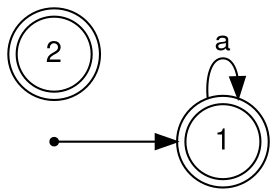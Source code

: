 digraph finite_state_machine {
	fontname="Helvetica,Arial,sans-serif"
	node [fontname="Helvetica,Arial,sans-serif"]
	edge [fontname="Helvetica,Arial,sans-serif"]
	rankdir=LR;
	node [shape = doublecircle]; 1;
	node [shape = doublecircle]; 2;
	node [shape = circle];
	1 -> 1 [label = "a"];
	nowhere [shape=point];	nowhere -> 1;}